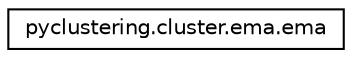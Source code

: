 digraph "Graphical Class Hierarchy"
{
 // INTERACTIVE_SVG=YES
 // LATEX_PDF_SIZE
  edge [fontname="Helvetica",fontsize="10",labelfontname="Helvetica",labelfontsize="10"];
  node [fontname="Helvetica",fontsize="10",shape=record];
  rankdir="LR";
  Node0 [label="pyclustering.cluster.ema.ema",height=0.2,width=0.4,color="black", fillcolor="white", style="filled",URL="$d7/d7e/classpyclustering_1_1cluster_1_1ema_1_1ema.html",tooltip="Expectation-Maximization clustering algorithm for Gaussian Mixture Model (GMM)."];
}
